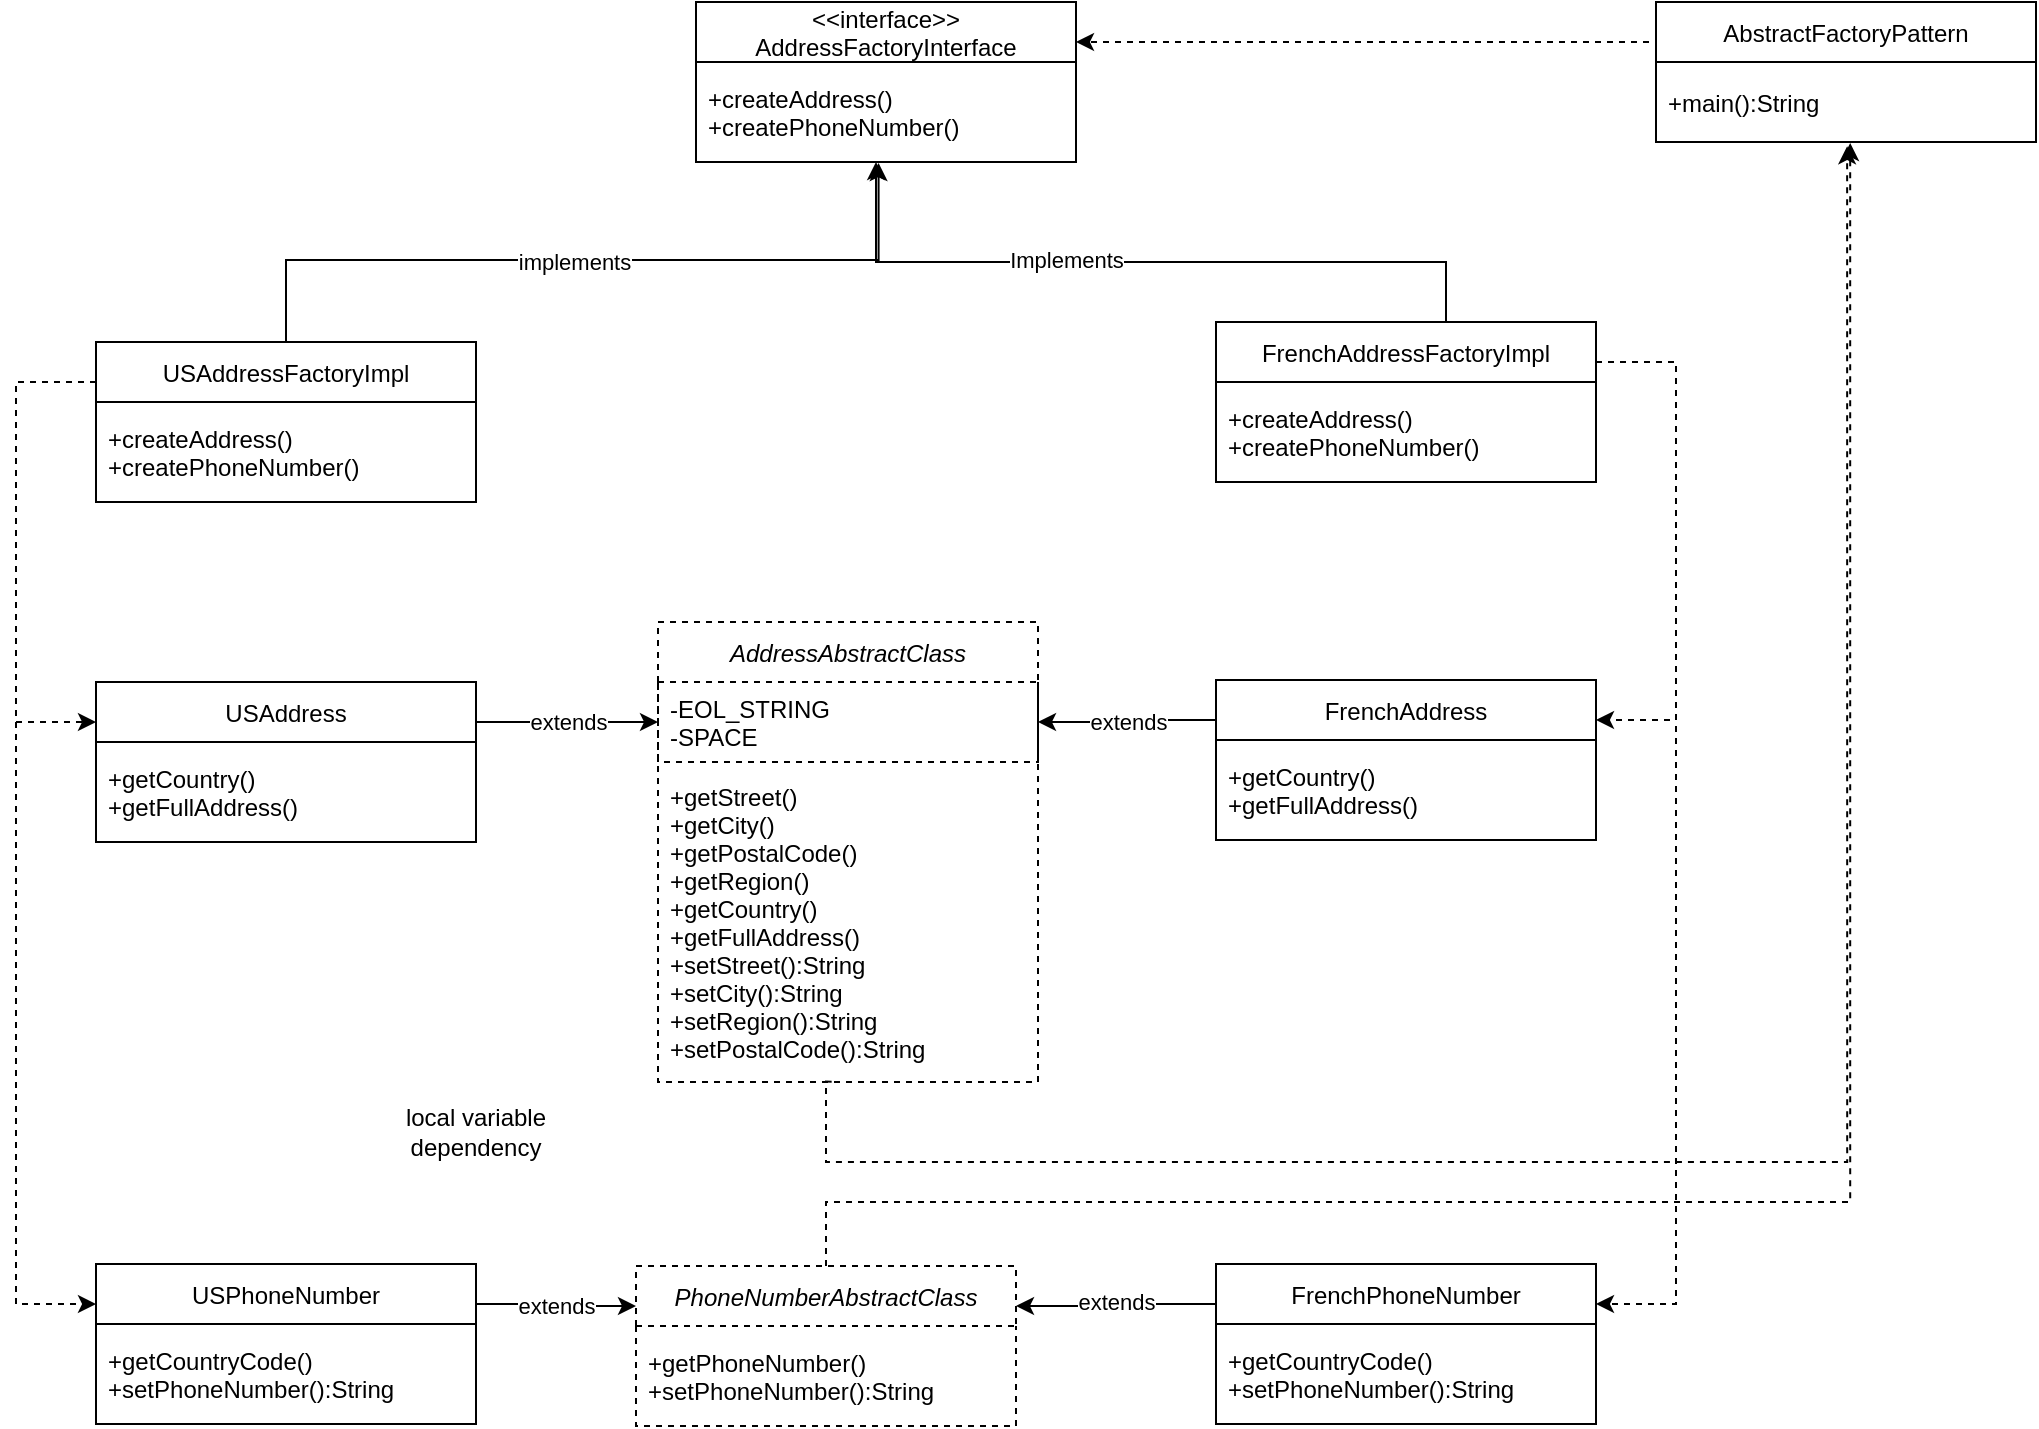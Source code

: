 <mxfile version="20.3.0" type="device"><diagram name="Page-1" id="c37626ed-c26b-45fb-9056-f9ebc6bb27b6"><mxGraphModel dx="1406" dy="1331" grid="1" gridSize="10" guides="1" tooltips="1" connect="1" arrows="1" fold="1" page="1" pageScale="1" pageWidth="1100" pageHeight="850" background="none" math="0" shadow="0"><root><mxCell id="0"/><mxCell id="1" parent="0"/><mxCell id="WTavVQ3OG4Ke6jMt4sxN-46" style="edgeStyle=orthogonalEdgeStyle;rounded=0;orthogonalLoop=1;jettySize=auto;html=1;exitX=0;exitY=0.25;exitDx=0;exitDy=0;entryX=0;entryY=0.25;entryDx=0;entryDy=0;dashed=1;" edge="1" parent="1" source="evrL80drbmnIfJDd2jKB-1" target="evrL80drbmnIfJDd2jKB-12"><mxGeometry relative="1" as="geometry"><Array as="points"><mxPoint x="40" y="210"/><mxPoint x="40" y="380"/></Array></mxGeometry></mxCell><mxCell id="WTavVQ3OG4Ke6jMt4sxN-47" style="edgeStyle=orthogonalEdgeStyle;rounded=0;orthogonalLoop=1;jettySize=auto;html=1;exitX=0;exitY=0.25;exitDx=0;exitDy=0;entryX=0;entryY=0.25;entryDx=0;entryDy=0;dashed=1;" edge="1" parent="1" source="evrL80drbmnIfJDd2jKB-1" target="l3IwqbRnFfLZwOfgqRGA-12"><mxGeometry relative="1" as="geometry"><Array as="points"><mxPoint x="40" y="210"/><mxPoint x="40" y="671"/></Array></mxGeometry></mxCell><mxCell id="WTavVQ3OG4Ke6jMt4sxN-58" style="edgeStyle=orthogonalEdgeStyle;rounded=0;orthogonalLoop=1;jettySize=auto;html=1;exitX=0.5;exitY=0;exitDx=0;exitDy=0;entryX=0.491;entryY=1.03;entryDx=0;entryDy=0;entryPerimeter=0;" edge="1" parent="1" source="evrL80drbmnIfJDd2jKB-1"><mxGeometry relative="1" as="geometry"><mxPoint x="-57" y="333" as="sourcePoint"/><mxPoint x="471.29" y="100.5" as="targetPoint"/><Array as="points"><mxPoint x="175" y="149"/><mxPoint x="471" y="149"/></Array></mxGeometry></mxCell><mxCell id="WTavVQ3OG4Ke6jMt4sxN-59" value="implements" style="edgeLabel;html=1;align=center;verticalAlign=middle;resizable=0;points=[];" vertex="1" connectable="0" parent="WTavVQ3OG4Ke6jMt4sxN-58"><mxGeometry x="0.105" y="1" relative="1" as="geometry"><mxPoint x="-28" y="2" as="offset"/></mxGeometry></mxCell><mxCell id="evrL80drbmnIfJDd2jKB-1" value="USAddressFactoryImpl" style="swimlane;fontStyle=0;childLayout=stackLayout;horizontal=1;startSize=30;horizontalStack=0;resizeParent=1;resizeParentMax=0;resizeLast=0;collapsible=1;marginBottom=0;" parent="1" vertex="1"><mxGeometry x="80" y="190" width="190" height="80" as="geometry"/></mxCell><mxCell id="l3IwqbRnFfLZwOfgqRGA-6" value="+createAddress()&#10;+createPhoneNumber()" style="text;strokeColor=none;fillColor=none;align=left;verticalAlign=middle;spacingLeft=4;spacingRight=4;overflow=hidden;points=[[0,0.5],[1,0.5]];portConstraint=eastwest;rotatable=0;" parent="evrL80drbmnIfJDd2jKB-1" vertex="1"><mxGeometry y="30" width="190" height="50" as="geometry"/></mxCell><mxCell id="WTavVQ3OG4Ke6jMt4sxN-53" value="extends" style="edgeStyle=orthogonalEdgeStyle;rounded=0;orthogonalLoop=1;jettySize=auto;html=1;exitX=1;exitY=0.25;exitDx=0;exitDy=0;entryX=0;entryY=0.5;entryDx=0;entryDy=0;" edge="1" parent="1" source="evrL80drbmnIfJDd2jKB-12" target="l3IwqbRnFfLZwOfgqRGA-25"><mxGeometry relative="1" as="geometry"><mxPoint x="360" y="404" as="targetPoint"/></mxGeometry></mxCell><mxCell id="evrL80drbmnIfJDd2jKB-12" value="USAddress" style="swimlane;fontStyle=0;childLayout=stackLayout;horizontal=1;startSize=30;horizontalStack=0;resizeParent=1;resizeParentMax=0;resizeLast=0;collapsible=1;marginBottom=0;" parent="1" vertex="1"><mxGeometry x="80" y="360" width="190" height="80" as="geometry"/></mxCell><mxCell id="l3IwqbRnFfLZwOfgqRGA-19" value="+getCountry()&#10;+getFullAddress()" style="text;strokeColor=none;fillColor=none;align=left;verticalAlign=middle;spacingLeft=4;spacingRight=4;overflow=hidden;points=[[0,0.5],[1,0.5]];portConstraint=eastwest;rotatable=0;" parent="evrL80drbmnIfJDd2jKB-12" vertex="1"><mxGeometry y="30" width="190" height="50" as="geometry"/></mxCell><mxCell id="evrL80drbmnIfJDd2jKB-25" value="local variable dependency" style="text;html=1;strokeColor=none;fillColor=none;align=center;verticalAlign=middle;whiteSpace=wrap;rounded=0;" parent="1" vertex="1"><mxGeometry x="220" y="570" width="100" height="30" as="geometry"/></mxCell><mxCell id="l3IwqbRnFfLZwOfgqRGA-1" value="&lt;&lt;interface&gt;&gt;&#10;AddressFactoryInterface" style="swimlane;fontStyle=0;childLayout=stackLayout;horizontal=1;startSize=30;horizontalStack=0;resizeParent=1;resizeParentMax=0;resizeLast=0;collapsible=1;marginBottom=0;" parent="1" vertex="1"><mxGeometry x="380" y="20" width="190" height="80" as="geometry"/></mxCell><mxCell id="l3IwqbRnFfLZwOfgqRGA-3" value="+createAddress()&#10;+createPhoneNumber()" style="text;strokeColor=none;fillColor=none;align=left;verticalAlign=middle;spacingLeft=4;spacingRight=4;overflow=hidden;points=[[0,0.5],[1,0.5]];portConstraint=eastwest;rotatable=0;" parent="l3IwqbRnFfLZwOfgqRGA-1" vertex="1"><mxGeometry y="30" width="190" height="50" as="geometry"/></mxCell><mxCell id="WTavVQ3OG4Ke6jMt4sxN-41" style="edgeStyle=orthogonalEdgeStyle;rounded=0;orthogonalLoop=1;jettySize=auto;html=1;exitX=0.5;exitY=0;exitDx=0;exitDy=0;" edge="1" parent="1" source="l3IwqbRnFfLZwOfgqRGA-8"><mxGeometry relative="1" as="geometry"><mxPoint x="470" y="100" as="targetPoint"/><Array as="points"><mxPoint x="755" y="150"/><mxPoint x="470" y="150"/></Array></mxGeometry></mxCell><mxCell id="WTavVQ3OG4Ke6jMt4sxN-43" value="Implements" style="edgeLabel;html=1;align=center;verticalAlign=middle;resizable=0;points=[];" vertex="1" connectable="0" parent="WTavVQ3OG4Ke6jMt4sxN-41"><mxGeometry x="0.481" y="-1" relative="1" as="geometry"><mxPoint x="45" as="offset"/></mxGeometry></mxCell><mxCell id="WTavVQ3OG4Ke6jMt4sxN-48" style="edgeStyle=orthogonalEdgeStyle;rounded=0;orthogonalLoop=1;jettySize=auto;html=1;exitX=1;exitY=0.25;exitDx=0;exitDy=0;entryX=1;entryY=0.25;entryDx=0;entryDy=0;dashed=1;" edge="1" parent="1" source="l3IwqbRnFfLZwOfgqRGA-8" target="l3IwqbRnFfLZwOfgqRGA-13"><mxGeometry relative="1" as="geometry"><mxPoint x="874" y="355.0" as="sourcePoint"/><Array as="points"><mxPoint x="870" y="200"/><mxPoint x="870" y="379"/></Array></mxGeometry></mxCell><mxCell id="WTavVQ3OG4Ke6jMt4sxN-64" style="edgeStyle=orthogonalEdgeStyle;rounded=0;orthogonalLoop=1;jettySize=auto;html=1;exitX=1;exitY=0.25;exitDx=0;exitDy=0;entryX=1;entryY=0.25;entryDx=0;entryDy=0;dashed=1;" edge="1" parent="1" source="l3IwqbRnFfLZwOfgqRGA-8" target="l3IwqbRnFfLZwOfgqRGA-14"><mxGeometry relative="1" as="geometry"><Array as="points"><mxPoint x="870" y="200"/><mxPoint x="870" y="671"/></Array></mxGeometry></mxCell><mxCell id="l3IwqbRnFfLZwOfgqRGA-8" value="FrenchAddressFactoryImpl" style="swimlane;fontStyle=0;childLayout=stackLayout;horizontal=1;startSize=30;horizontalStack=0;resizeParent=1;resizeParentMax=0;resizeLast=0;collapsible=1;marginBottom=0;" parent="1" vertex="1"><mxGeometry x="640" y="180" width="190" height="80" as="geometry"/></mxCell><mxCell id="l3IwqbRnFfLZwOfgqRGA-9" value="+createAddress()&#10;+createPhoneNumber()" style="text;strokeColor=none;fillColor=none;align=left;verticalAlign=middle;spacingLeft=4;spacingRight=4;overflow=hidden;points=[[0,0.5],[1,0.5]];portConstraint=eastwest;rotatable=0;" parent="l3IwqbRnFfLZwOfgqRGA-8" vertex="1"><mxGeometry y="30" width="190" height="50" as="geometry"/></mxCell><mxCell id="WTavVQ3OG4Ke6jMt4sxN-54" value="extends" style="edgeStyle=orthogonalEdgeStyle;rounded=0;orthogonalLoop=1;jettySize=auto;html=1;exitX=0;exitY=0.25;exitDx=0;exitDy=0;entryX=1;entryY=0.5;entryDx=0;entryDy=0;" edge="1" parent="1" source="l3IwqbRnFfLZwOfgqRGA-13" target="l3IwqbRnFfLZwOfgqRGA-25"><mxGeometry relative="1" as="geometry"/></mxCell><mxCell id="l3IwqbRnFfLZwOfgqRGA-13" value="FrenchAddress" style="swimlane;fontStyle=0;childLayout=stackLayout;horizontal=1;startSize=30;horizontalStack=0;resizeParent=1;resizeParentMax=0;resizeLast=0;collapsible=1;marginBottom=0;" parent="1" vertex="1"><mxGeometry x="640" y="359" width="190" height="80" as="geometry"/></mxCell><mxCell id="l3IwqbRnFfLZwOfgqRGA-20" value="+getCountry()&#10;+getFullAddress()" style="text;strokeColor=none;fillColor=none;align=left;verticalAlign=middle;spacingLeft=4;spacingRight=4;overflow=hidden;points=[[0,0.5],[1,0.5]];portConstraint=eastwest;rotatable=0;" parent="l3IwqbRnFfLZwOfgqRGA-13" vertex="1"><mxGeometry y="30" width="190" height="50" as="geometry"/></mxCell><mxCell id="WTavVQ3OG4Ke6jMt4sxN-56" style="edgeStyle=orthogonalEdgeStyle;rounded=0;orthogonalLoop=1;jettySize=auto;html=1;exitX=0;exitY=0.25;exitDx=0;exitDy=0;entryX=1;entryY=0.25;entryDx=0;entryDy=0;" edge="1" parent="1" source="l3IwqbRnFfLZwOfgqRGA-14" target="WTavVQ3OG4Ke6jMt4sxN-1"><mxGeometry relative="1" as="geometry"/></mxCell><mxCell id="WTavVQ3OG4Ke6jMt4sxN-57" value="extends" style="edgeLabel;html=1;align=center;verticalAlign=middle;resizable=0;points=[];" vertex="1" connectable="0" parent="WTavVQ3OG4Ke6jMt4sxN-56"><mxGeometry x="-0.306" y="-1" relative="1" as="geometry"><mxPoint x="-15" as="offset"/></mxGeometry></mxCell><mxCell id="l3IwqbRnFfLZwOfgqRGA-14" value="FrenchPhoneNumber" style="swimlane;fontStyle=0;childLayout=stackLayout;horizontal=1;startSize=30;horizontalStack=0;resizeParent=1;resizeParentMax=0;resizeLast=0;collapsible=1;marginBottom=0;" parent="1" vertex="1"><mxGeometry x="640" y="651" width="190" height="80" as="geometry"/></mxCell><mxCell id="l3IwqbRnFfLZwOfgqRGA-15" value="+getCountryCode()&#10;+setPhoneNumber():String" style="text;strokeColor=none;fillColor=none;align=left;verticalAlign=middle;spacingLeft=4;spacingRight=4;overflow=hidden;points=[[0,0.5],[1,0.5]];portConstraint=eastwest;rotatable=0;" parent="l3IwqbRnFfLZwOfgqRGA-14" vertex="1"><mxGeometry y="30" width="190" height="50" as="geometry"/></mxCell><mxCell id="WTavVQ3OG4Ke6jMt4sxN-55" value="extends" style="edgeStyle=orthogonalEdgeStyle;rounded=0;orthogonalLoop=1;jettySize=auto;html=1;exitX=1;exitY=0.25;exitDx=0;exitDy=0;entryX=0;entryY=0.25;entryDx=0;entryDy=0;" edge="1" parent="1" source="l3IwqbRnFfLZwOfgqRGA-12" target="WTavVQ3OG4Ke6jMt4sxN-1"><mxGeometry relative="1" as="geometry"/></mxCell><mxCell id="l3IwqbRnFfLZwOfgqRGA-12" value="USPhoneNumber" style="swimlane;fontStyle=0;childLayout=stackLayout;horizontal=1;startSize=30;horizontalStack=0;resizeParent=1;resizeParentMax=0;resizeLast=0;collapsible=1;marginBottom=0;" parent="1" vertex="1"><mxGeometry x="80" y="651" width="190" height="80" as="geometry"/></mxCell><mxCell id="l3IwqbRnFfLZwOfgqRGA-18" value="+getCountryCode()&#10;+setPhoneNumber():String" style="text;strokeColor=none;fillColor=none;align=left;verticalAlign=middle;spacingLeft=4;spacingRight=4;overflow=hidden;points=[[0,0.5],[1,0.5]];portConstraint=eastwest;rotatable=0;" parent="l3IwqbRnFfLZwOfgqRGA-12" vertex="1"><mxGeometry y="30" width="190" height="50" as="geometry"/></mxCell><mxCell id="WTavVQ3OG4Ke6jMt4sxN-66" style="edgeStyle=orthogonalEdgeStyle;rounded=0;orthogonalLoop=1;jettySize=auto;html=1;exitX=0.457;exitY=0.999;exitDx=0;exitDy=0;entryX=0.503;entryY=1.052;entryDx=0;entryDy=0;entryPerimeter=0;dashed=1;exitPerimeter=0;" edge="1" parent="1" source="l3IwqbRnFfLZwOfgqRGA-24" target="WTavVQ3OG4Ke6jMt4sxN-6"><mxGeometry relative="1" as="geometry"><Array as="points"><mxPoint x="445" y="560"/><mxPoint x="445" y="600"/><mxPoint x="956" y="600"/></Array></mxGeometry></mxCell><mxCell id="l3IwqbRnFfLZwOfgqRGA-23" value="AddressAbstractClass" style="swimlane;fontStyle=2;childLayout=stackLayout;horizontal=1;startSize=30;horizontalStack=0;resizeParent=1;resizeParentMax=0;resizeLast=0;collapsible=1;marginBottom=0;strokeColor=default;dashed=1;" parent="1" vertex="1"><mxGeometry x="361" y="330" width="190" height="230" as="geometry"/></mxCell><mxCell id="l3IwqbRnFfLZwOfgqRGA-25" value="-EOL_STRING&#10;-SPACE" style="text;strokeColor=default;fillColor=none;align=left;verticalAlign=middle;spacingLeft=4;spacingRight=4;overflow=hidden;points=[[0,0.5],[1,0.5]];portConstraint=eastwest;rotatable=0;dashed=1;" parent="l3IwqbRnFfLZwOfgqRGA-23" vertex="1"><mxGeometry y="30" width="190" height="40" as="geometry"/></mxCell><mxCell id="l3IwqbRnFfLZwOfgqRGA-24" value="+getStreet()&#10;+getCity()&#10;+getPostalCode()&#10;+getRegion()&#10;+getCountry()&#10;+getFullAddress()&#10;+setStreet():String&#10;+setCity():String&#10;+setRegion():String&#10;+setPostalCode():String" style="text;strokeColor=none;fillColor=none;align=left;verticalAlign=middle;spacingLeft=4;spacingRight=4;overflow=hidden;points=[[0,0.5],[1,0.5]];portConstraint=eastwest;rotatable=0;" parent="l3IwqbRnFfLZwOfgqRGA-23" vertex="1"><mxGeometry y="70" width="190" height="160" as="geometry"/></mxCell><mxCell id="WTavVQ3OG4Ke6jMt4sxN-67" style="edgeStyle=orthogonalEdgeStyle;rounded=0;orthogonalLoop=1;jettySize=auto;html=1;exitX=0.5;exitY=0;exitDx=0;exitDy=0;entryX=0.511;entryY=1.013;entryDx=0;entryDy=0;entryPerimeter=0;dashed=1;" edge="1" parent="1" source="WTavVQ3OG4Ke6jMt4sxN-1" target="WTavVQ3OG4Ke6jMt4sxN-6"><mxGeometry relative="1" as="geometry"><Array as="points"><mxPoint x="445" y="620"/><mxPoint x="957" y="620"/></Array></mxGeometry></mxCell><mxCell id="WTavVQ3OG4Ke6jMt4sxN-1" value="PhoneNumberAbstractClass" style="swimlane;fontStyle=2;childLayout=stackLayout;horizontal=1;startSize=30;horizontalStack=0;resizeParent=1;resizeParentMax=0;resizeLast=0;collapsible=1;marginBottom=0;strokeColor=default;dashed=1;" vertex="1" parent="1"><mxGeometry x="350" y="652" width="190" height="80" as="geometry"/></mxCell><mxCell id="WTavVQ3OG4Ke6jMt4sxN-3" value="+getPhoneNumber()&#10;+setPhoneNumber():String" style="text;strokeColor=none;fillColor=none;align=left;verticalAlign=middle;spacingLeft=4;spacingRight=4;overflow=hidden;points=[[0,0.5],[1,0.5]];portConstraint=eastwest;rotatable=0;dashed=1;" vertex="1" parent="WTavVQ3OG4Ke6jMt4sxN-1"><mxGeometry y="30" width="190" height="50" as="geometry"/></mxCell><mxCell id="WTavVQ3OG4Ke6jMt4sxN-65" style="edgeStyle=orthogonalEdgeStyle;rounded=0;orthogonalLoop=1;jettySize=auto;html=1;exitX=0;exitY=0.25;exitDx=0;exitDy=0;entryX=1;entryY=0.25;entryDx=0;entryDy=0;dashed=1;" edge="1" parent="1" source="WTavVQ3OG4Ke6jMt4sxN-5" target="l3IwqbRnFfLZwOfgqRGA-1"><mxGeometry relative="1" as="geometry"><Array as="points"><mxPoint x="860" y="40"/></Array></mxGeometry></mxCell><mxCell id="WTavVQ3OG4Ke6jMt4sxN-5" value="AbstractFactoryPattern" style="swimlane;fontStyle=0;childLayout=stackLayout;horizontal=1;startSize=30;horizontalStack=0;resizeParent=1;resizeParentMax=0;resizeLast=0;collapsible=1;marginBottom=0;" vertex="1" parent="1"><mxGeometry x="860" y="20" width="190" height="70" as="geometry"/></mxCell><mxCell id="WTavVQ3OG4Ke6jMt4sxN-6" value="+main():String" style="text;strokeColor=none;fillColor=none;align=left;verticalAlign=middle;spacingLeft=4;spacingRight=4;overflow=hidden;points=[[0,0.5],[1,0.5]];portConstraint=eastwest;rotatable=0;" vertex="1" parent="WTavVQ3OG4Ke6jMt4sxN-5"><mxGeometry y="30" width="190" height="40" as="geometry"/></mxCell></root></mxGraphModel></diagram></mxfile>